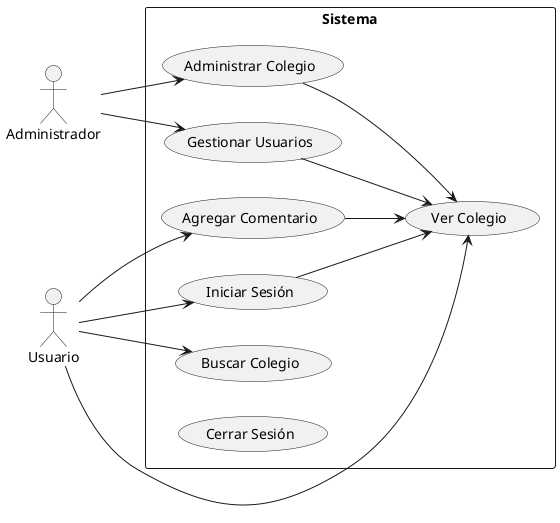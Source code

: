 
Para crear un diagrama de casos de uso con PlantUML, puedes seguir un enfoque similar al que usarías para otros tipos de diagramas. Aquí tienes un ejemplo básico de cómo podrías representar un diagrama de casos de uso con PlantUML:

plantuml
Copy code
@startuml

left to right direction

actor Usuario as user
actor Administrador as admin

rectangle Sistema {
    usecase "Iniciar Sesión" as login
    usecase "Buscar Colegio" as search
    usecase "Agregar Comentario" as add_comment
    usecase "Ver Colegio" as view_school
    usecase "Administrar Colegio" as manage_school
    usecase "Gestionar Usuarios" as manage_users
    usecase "Cerrar Sesión" as logout

    user --> login
    user --> search
    user --> add_comment
    user --> view_school

    admin --> manage_school
    admin --> manage_users

    login --> (view_school)
    add_comment --> (view_school)
    manage_school --> (view_school)
    manage_users --> (view_school)
}

@enduml